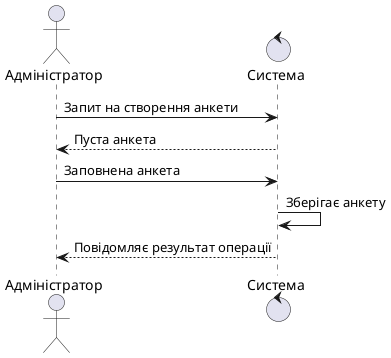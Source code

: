 Створення анкети

@startuml
actor Адміністратор as a
control Система as s
 a -> s : Запит на створення анкети
 a <-- s: Пуста анкета
 a -> s : Заповнена анкета
 s -> s : Зберігає анкету
 a <-- s: Повідомляє результат операції
@enduml

Зміна оформлення

@startuml
actor Адміністратор as a
control Система as s
 a -> s : Запит на зміну оформлення
 a <-- s: Варіанти оформлення
 a -> s : Вибирає вид оформлення
 s -> s : Зберігає обраний дизайн
 a <-- s: Повідомляє результат операції
@enduml

Налаштування умов доступу

@startuml
actor Адміністратор as a
control Система as s
 a -> s : Запит на налаштування умов доступу
 a <-- s: Надає право на налаштування
 a -> s : Результати налаштування
 s -> s : Зберігає результати налаштування
 a <-- s: Повідомляє результат операції
@enduml

Додавання запитань в анкету

@startuml
actor Адміністратор as a
control Система as s
 a -> s : Запит на додавання запитання
 a <-- s: Варіанти запитань
 a -> s : Вибирає вид запитання
 s --> a : Пустий шаблон запитання
 a -> s : Заповнений шаблон запитання
 s -> s : Зберігає запитання
 a <-- s: Повідомляє результат операції
@enduml

Видалення анкети

@startuml
actor Адміністратор as a
control Система as s
 a -> s : Знайти анкету
 s -> s : Шукає анкету
 a <-- s: Анкета
 a -> s : Видалити анкету
 s -> s : Видаляє анкету
 a <-- s: Повідомляє результат операції
@enduml

Редагування анкети

@startuml
actor Адміністратор as a
control Система as s
 a -> s : Знайти анкету
 s -> s : Шукає анкету
 a <-- s: Анкета
 a -> s : Редагування анкети
 s -> s : Зберігає зміни
 a <-- s: Повідомляє результат операції
@enduml

Аутентифікація

@startuml
actor Експерт as a
control Система as s
 a -> s : Запит на аутентифікацію
 a <-- s: Форма аутентифікації
 a -> s : Дані для доступу
 s -> s : Перевіряє параметри доступу
 a <-- s: Повідомляє результат операції
@enduml

Заповнення анкети

@startuml
actor Експерт as a
control Система as s
 a -> s : Запит на заповнення анкети
 s -> s : Перевіряє параметри доступу
 a <-- s: Анкета
 a -> s : Заповнена анкета
 s -> s : Зберігає результати опитування
 a <-- s: Повідомляє результат операції
@enduml